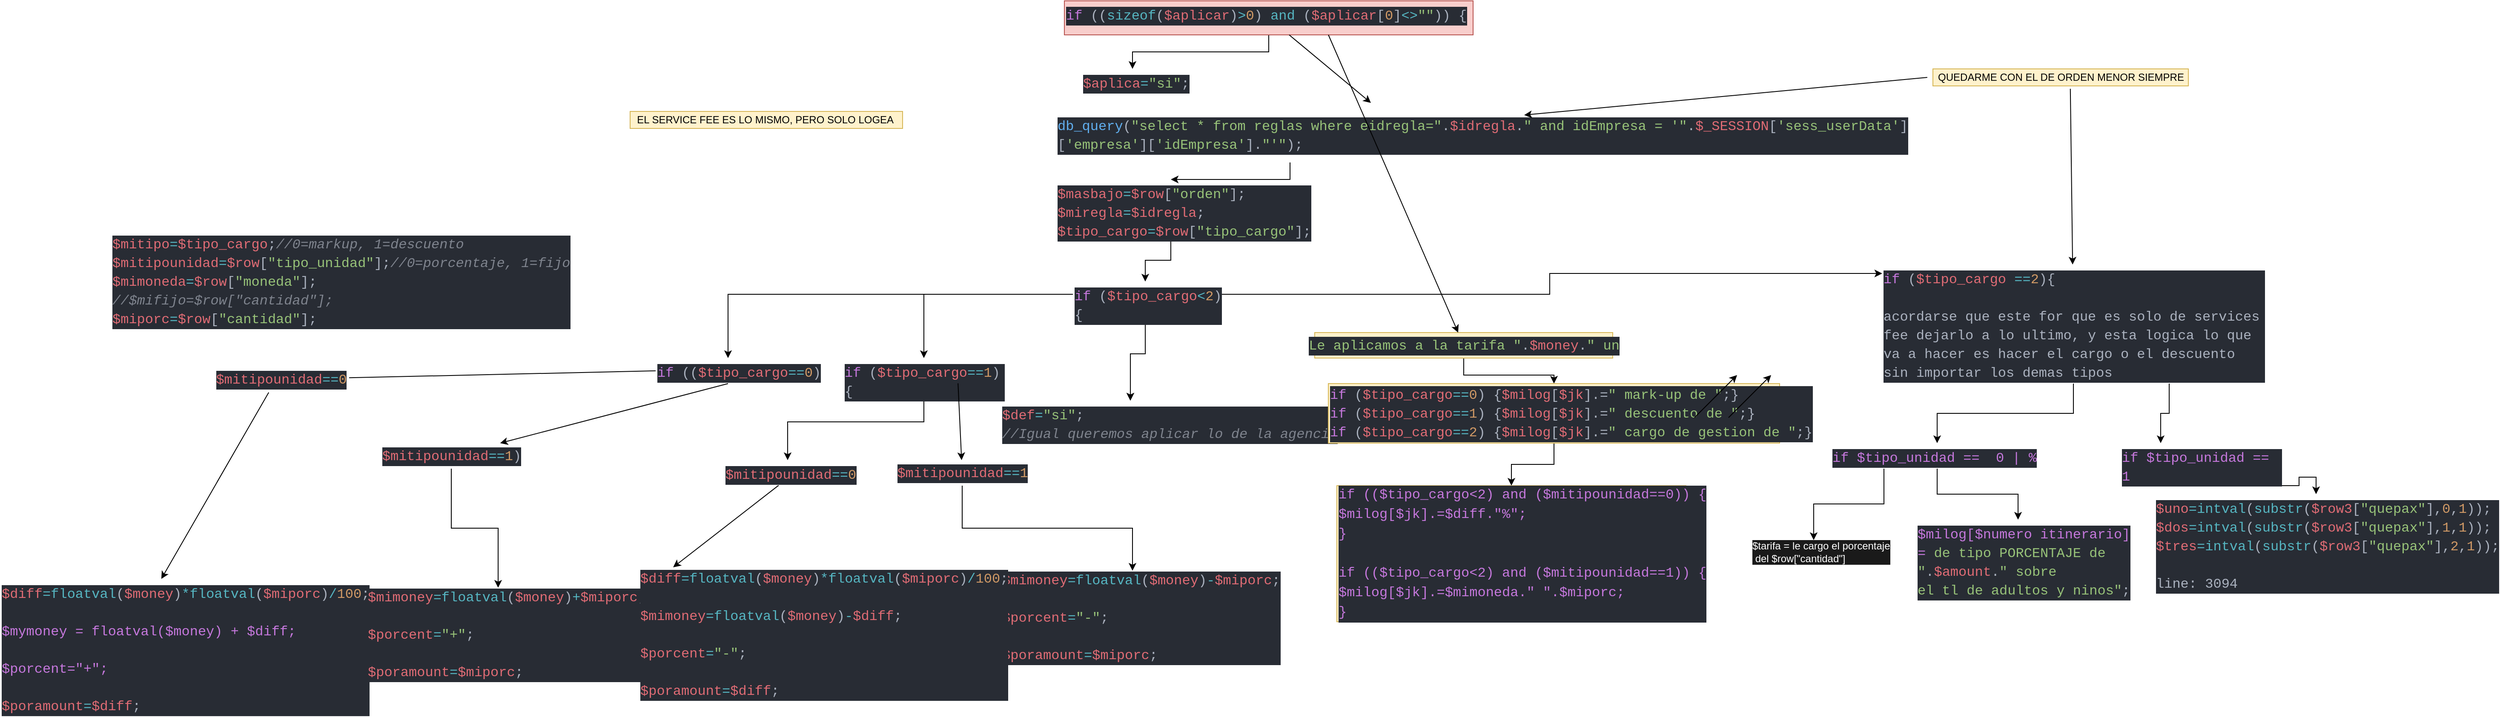 <mxfile version="13.1.8" type="github">
  <diagram id="TxC2RvV53c9lngaPghdg" name="Page-1">
    <mxGraphModel dx="2570" dy="1249" grid="1" gridSize="10" guides="1" tooltips="1" connect="1" arrows="1" fold="1" page="1" pageScale="1" pageWidth="827" pageHeight="1169" math="0" shadow="0">
      <root>
        <mxCell id="0" />
        <mxCell id="1" parent="0" />
        <mxCell id="1ylVQQ3sh8P-H1glT6XM-3" value="" style="edgeStyle=orthogonalEdgeStyle;rounded=0;orthogonalLoop=1;jettySize=auto;html=1;" parent="1" source="1ylVQQ3sh8P-H1glT6XM-1" target="1ylVQQ3sh8P-H1glT6XM-2" edge="1">
          <mxGeometry relative="1" as="geometry" />
        </mxCell>
        <mxCell id="1ylVQQ3sh8P-H1glT6XM-1" value="&lt;!--StartFragment--&gt;&lt;div style=&quot;color: rgb(171, 178, 191); background-color: rgb(40, 44, 52); font-family: Consolas, &amp;quot;Courier New&amp;quot;, monospace; font-weight: normal; font-size: 16px; line-height: 22px;&quot;&gt;&lt;div&gt;&lt;span style=&quot;color: #c678dd;&quot;&gt;if&lt;/span&gt;&lt;span style=&quot;color: #abb2bf;&quot;&gt;&amp;nbsp;((&lt;/span&gt;&lt;span style=&quot;color: #56b6c2;&quot;&gt;sizeof&lt;/span&gt;&lt;span style=&quot;color: #abb2bf;&quot;&gt;(&lt;/span&gt;&lt;span style=&quot;color: #e06c75;&quot;&gt;$aplicar&lt;/span&gt;&lt;span style=&quot;color: #abb2bf;&quot;&gt;)&lt;/span&gt;&lt;span style=&quot;color: #56b6c2;&quot;&gt;&amp;gt;&lt;/span&gt;&lt;span style=&quot;color: #d19a66;&quot;&gt;0&lt;/span&gt;&lt;span style=&quot;color: #abb2bf;&quot;&gt;)&amp;nbsp;&lt;/span&gt;&lt;span style=&quot;color: #56b6c2;&quot;&gt;and&lt;/span&gt;&lt;span style=&quot;color: #abb2bf;&quot;&gt;&amp;nbsp;(&lt;/span&gt;&lt;span style=&quot;color: #e06c75;&quot;&gt;$aplicar&lt;/span&gt;&lt;span style=&quot;color: #abb2bf;&quot;&gt;[&lt;/span&gt;&lt;span style=&quot;color: #d19a66;&quot;&gt;0&lt;/span&gt;&lt;span style=&quot;color: #abb2bf;&quot;&gt;]&lt;/span&gt;&lt;span style=&quot;color: #56b6c2;&quot;&gt;&amp;lt;&amp;gt;&lt;/span&gt;&lt;span style=&quot;color: #98c379;&quot;&gt;&quot;&quot;&lt;/span&gt;&lt;span style=&quot;color: #abb2bf;&quot;&gt;))&amp;nbsp;{&lt;/span&gt;&lt;/div&gt;&lt;/div&gt;&lt;!--EndFragment--&gt;" style="text;whiteSpace=wrap;html=1;fillColor=#f8cecc;strokeColor=#b85450;" parent="1" vertex="1">
          <mxGeometry x="120" y="180" width="480" height="40" as="geometry" />
        </mxCell>
        <mxCell id="1ylVQQ3sh8P-H1glT6XM-2" value="&lt;div style=&quot;color: rgb(171 , 178 , 191) ; background-color: rgb(40 , 44 , 52) ; font-family: &amp;#34;consolas&amp;#34; , &amp;#34;courier new&amp;#34; , monospace ; font-weight: normal ; font-size: 16px ; line-height: 22px&quot;&gt;&lt;div&gt;&lt;div style=&quot;color: rgb(171 , 178 , 191) ; background-color: rgb(40 , 44 , 52) ; font-family: &amp;#34;consolas&amp;#34; , &amp;#34;courier new&amp;#34; , monospace ; font-weight: normal ; font-size: 16px ; line-height: 22px&quot;&gt;&lt;div&gt;&lt;span style=&quot;color: #e06c75&quot;&gt;$aplica&lt;/span&gt;&lt;span style=&quot;color: #56b6c2&quot;&gt;=&lt;/span&gt;&lt;span style=&quot;color: #98c379&quot;&gt;&quot;si&quot;&lt;/span&gt;&lt;span style=&quot;color: #abb2bf&quot;&gt;;&lt;/span&gt;&lt;/div&gt;&lt;/div&gt;&lt;/div&gt;&lt;/div&gt;" style="text;whiteSpace=wrap;html=1;" parent="1" vertex="1">
          <mxGeometry x="140" y="260" width="120" height="40" as="geometry" />
        </mxCell>
        <mxCell id="1ylVQQ3sh8P-H1glT6XM-7" value="" style="edgeStyle=orthogonalEdgeStyle;rounded=0;orthogonalLoop=1;jettySize=auto;html=1;" parent="1" source="1ylVQQ3sh8P-H1glT6XM-4" target="1ylVQQ3sh8P-H1glT6XM-6" edge="1">
          <mxGeometry relative="1" as="geometry" />
        </mxCell>
        <mxCell id="1ylVQQ3sh8P-H1glT6XM-4" value="&lt;!--StartFragment--&gt;&lt;div style=&quot;color: rgb(171, 178, 191); background-color: rgb(40, 44, 52); font-family: Consolas, &amp;quot;Courier New&amp;quot;, monospace; font-weight: normal; font-size: 16px; line-height: 22px;&quot;&gt;&lt;div&gt;&lt;span style=&quot;color: #61afef;&quot;&gt;db_query&lt;/span&gt;&lt;span style=&quot;color: #abb2bf;&quot;&gt;(&lt;/span&gt;&lt;span style=&quot;color: #98c379;&quot;&gt;&quot;select&amp;nbsp;*&amp;nbsp;from&amp;nbsp;reglas&amp;nbsp;where&amp;nbsp;eidregla=&quot;&lt;/span&gt;&lt;span style=&quot;color: #abb2bf;&quot;&gt;.&lt;/span&gt;&lt;span style=&quot;color: #e06c75;&quot;&gt;$idregla&lt;/span&gt;&lt;span style=&quot;color: #abb2bf;&quot;&gt;.&lt;/span&gt;&lt;span style=&quot;color: #98c379;&quot;&gt;&quot;&amp;nbsp;and&amp;nbsp;idEmpresa&amp;nbsp;=&amp;nbsp;&#39;&quot;&lt;/span&gt;&lt;span style=&quot;color: #abb2bf;&quot;&gt;.&lt;/span&gt;&lt;span style=&quot;color: #e06c75;&quot;&gt;$_SESSION&lt;/span&gt;&lt;span style=&quot;color: #abb2bf;&quot;&gt;[&lt;/span&gt;&lt;span style=&quot;color: #98c379;&quot;&gt;&#39;sess_userData&#39;&lt;/span&gt;&lt;span style=&quot;color: #abb2bf;&quot;&gt;][&lt;/span&gt;&lt;span style=&quot;color: #98c379;&quot;&gt;&#39;empresa&#39;&lt;/span&gt;&lt;span style=&quot;color: #abb2bf;&quot;&gt;][&lt;/span&gt;&lt;span style=&quot;color: #98c379;&quot;&gt;&#39;idEmpresa&#39;&lt;/span&gt;&lt;span style=&quot;color: #abb2bf;&quot;&gt;]&lt;/span&gt;&lt;span style=&quot;color: #abb2bf;&quot;&gt;.&lt;/span&gt;&lt;span style=&quot;color: #98c379;&quot;&gt;&quot;&#39;&quot;&lt;/span&gt;&lt;span style=&quot;color: #abb2bf;&quot;&gt;);&lt;/span&gt;&lt;/div&gt;&lt;/div&gt;&lt;!--EndFragment--&gt;" style="text;whiteSpace=wrap;html=1;" parent="1" vertex="1">
          <mxGeometry x="110" y="310" width="550" height="60" as="geometry" />
        </mxCell>
        <mxCell id="1ylVQQ3sh8P-H1glT6XM-11" value="" style="edgeStyle=orthogonalEdgeStyle;rounded=0;orthogonalLoop=1;jettySize=auto;html=1;" parent="1" source="1ylVQQ3sh8P-H1glT6XM-6" target="1ylVQQ3sh8P-H1glT6XM-10" edge="1">
          <mxGeometry relative="1" as="geometry" />
        </mxCell>
        <mxCell id="1ylVQQ3sh8P-H1glT6XM-6" value="&lt;div style=&quot;color: rgb(171 , 178 , 191) ; background-color: rgb(40 , 44 , 52) ; font-family: &amp;#34;consolas&amp;#34; , &amp;#34;courier new&amp;#34; , monospace ; font-weight: normal ; font-size: 16px ; line-height: 22px&quot;&gt;&lt;div&gt;&lt;div style=&quot;color: rgb(171 , 178 , 191) ; background-color: rgb(40 , 44 , 52) ; font-family: &amp;#34;consolas&amp;#34; , &amp;#34;courier new&amp;#34; , monospace ; font-weight: normal ; font-size: 16px ; line-height: 22px&quot;&gt;&lt;div&gt;&lt;span style=&quot;color: #e06c75&quot;&gt;$masbajo&lt;/span&gt;&lt;span style=&quot;color: #56b6c2&quot;&gt;=&lt;/span&gt;&lt;span style=&quot;color: #e06c75&quot;&gt;$row&lt;/span&gt;&lt;span style=&quot;color: #abb2bf&quot;&gt;[&lt;/span&gt;&lt;span style=&quot;color: #98c379&quot;&gt;&quot;orden&quot;&lt;/span&gt;&lt;span style=&quot;color: #abb2bf&quot;&gt;];&lt;/span&gt;&lt;/div&gt;&lt;div&gt;&lt;span style=&quot;color: #abb2bf&quot;&gt;&lt;/span&gt;&lt;span style=&quot;color: #e06c75&quot;&gt;$miregla&lt;/span&gt;&lt;span style=&quot;color: #56b6c2&quot;&gt;=&lt;/span&gt;&lt;span style=&quot;color: #e06c75&quot;&gt;$idregla&lt;/span&gt;&lt;span style=&quot;color: #abb2bf&quot;&gt;;&lt;/span&gt;&lt;/div&gt;&lt;div&gt;&lt;div&gt;&lt;span style=&quot;color: #e06c75&quot;&gt;$tipo_cargo&lt;/span&gt;&lt;span style=&quot;color: #56b6c2&quot;&gt;=&lt;/span&gt;&lt;span style=&quot;color: #e06c75&quot;&gt;$row&lt;/span&gt;&lt;span style=&quot;color: #abb2bf&quot;&gt;[&lt;/span&gt;&lt;span style=&quot;color: #98c379&quot;&gt;&quot;tipo_cargo&quot;&lt;/span&gt;&lt;span style=&quot;color: #abb2bf&quot;&gt;];&lt;/span&gt;&lt;/div&gt;&lt;span style=&quot;color: #abb2bf&quot;&gt;&lt;/span&gt;&lt;/div&gt;&lt;/div&gt;&lt;/div&gt;&lt;/div&gt;" style="text;whiteSpace=wrap;html=1;" parent="1" vertex="1">
          <mxGeometry x="110" y="390" width="270" height="70" as="geometry" />
        </mxCell>
        <mxCell id="1ylVQQ3sh8P-H1glT6XM-13" value="" style="edgeStyle=orthogonalEdgeStyle;rounded=0;orthogonalLoop=1;jettySize=auto;html=1;" parent="1" source="1ylVQQ3sh8P-H1glT6XM-10" target="1ylVQQ3sh8P-H1glT6XM-12" edge="1">
          <mxGeometry relative="1" as="geometry" />
        </mxCell>
        <mxCell id="wRwia8m4Fj-E2qncx0wM-3" value="" style="edgeStyle=orthogonalEdgeStyle;rounded=0;orthogonalLoop=1;jettySize=auto;html=1;" parent="1" source="1ylVQQ3sh8P-H1glT6XM-10" target="1ylVQQ3sh8P-H1glT6XM-12" edge="1">
          <mxGeometry relative="1" as="geometry" />
        </mxCell>
        <mxCell id="wRwia8m4Fj-E2qncx0wM-5" value="" style="edgeStyle=orthogonalEdgeStyle;rounded=0;orthogonalLoop=1;jettySize=auto;html=1;" parent="1" source="1ylVQQ3sh8P-H1glT6XM-10" target="wRwia8m4Fj-E2qncx0wM-4" edge="1">
          <mxGeometry relative="1" as="geometry" />
        </mxCell>
        <mxCell id="wRwia8m4Fj-E2qncx0wM-7" value="" style="edgeStyle=orthogonalEdgeStyle;rounded=0;orthogonalLoop=1;jettySize=auto;html=1;" parent="1" source="1ylVQQ3sh8P-H1glT6XM-10" target="wRwia8m4Fj-E2qncx0wM-6" edge="1">
          <mxGeometry relative="1" as="geometry" />
        </mxCell>
        <mxCell id="nO0bLM9SPIQuTMpQvS7K-3" value="" style="edgeStyle=orthogonalEdgeStyle;rounded=0;orthogonalLoop=1;jettySize=auto;html=1;entryX=0.001;entryY=0.075;entryDx=0;entryDy=0;entryPerimeter=0;" parent="1" source="1ylVQQ3sh8P-H1glT6XM-10" target="nO0bLM9SPIQuTMpQvS7K-2" edge="1">
          <mxGeometry relative="1" as="geometry" />
        </mxCell>
        <mxCell id="1ylVQQ3sh8P-H1glT6XM-10" value="&lt;div style=&quot;color: rgb(171 , 178 , 191) ; background-color: rgb(40 , 44 , 52) ; font-family: &amp;#34;consolas&amp;#34; , &amp;#34;courier new&amp;#34; , monospace ; font-weight: normal ; font-size: 16px ; line-height: 22px&quot;&gt;&lt;div&gt;&lt;span style=&quot;color: #c678dd&quot;&gt;if&lt;/span&gt;&lt;span style=&quot;color: #abb2bf&quot;&gt;&amp;nbsp;(&lt;/span&gt;&lt;span style=&quot;color: #e06c75&quot;&gt;$tipo_cargo&lt;/span&gt;&lt;span style=&quot;color: #56b6c2&quot;&gt;&amp;lt;&lt;/span&gt;&lt;span style=&quot;color: #d19a66&quot;&gt;2&lt;/span&gt;&lt;span style=&quot;color: #abb2bf&quot;&gt;){&lt;/span&gt;&lt;/div&gt;&lt;/div&gt;" style="text;whiteSpace=wrap;html=1;" parent="1" vertex="1">
          <mxGeometry x="130" y="510" width="170" height="30" as="geometry" />
        </mxCell>
        <mxCell id="nO0bLM9SPIQuTMpQvS7K-9" value="" style="edgeStyle=orthogonalEdgeStyle;rounded=0;orthogonalLoop=1;jettySize=auto;html=1;" parent="1" source="nO0bLM9SPIQuTMpQvS7K-2" target="nO0bLM9SPIQuTMpQvS7K-8" edge="1">
          <mxGeometry relative="1" as="geometry" />
        </mxCell>
        <mxCell id="nO0bLM9SPIQuTMpQvS7K-13" style="edgeStyle=orthogonalEdgeStyle;rounded=0;orthogonalLoop=1;jettySize=auto;html=1;exitX=0.75;exitY=1;exitDx=0;exitDy=0;entryX=0.25;entryY=0;entryDx=0;entryDy=0;" parent="1" source="nO0bLM9SPIQuTMpQvS7K-2" target="nO0bLM9SPIQuTMpQvS7K-10" edge="1">
          <mxGeometry relative="1" as="geometry" />
        </mxCell>
        <mxCell id="nO0bLM9SPIQuTMpQvS7K-2" value="&lt;div style=&quot;background-color: rgb(40 , 44 , 52) ; font-family: &amp;#34;consolas&amp;#34; , &amp;#34;courier new&amp;#34; , monospace ; font-weight: normal ; font-size: 16px ; line-height: 22px&quot;&gt;&lt;div&gt;&lt;span style=&quot;color: rgb(198 , 120 , 221)&quot;&gt;if&lt;/span&gt;&lt;span style=&quot;color: rgb(171 , 178 , 191)&quot;&gt;&amp;nbsp;(&lt;/span&gt;&lt;span style=&quot;color: rgb(224 , 108 , 117)&quot;&gt;$tipo_cargo&lt;/span&gt;&lt;font color=&quot;#56b6c2&quot;&gt;&amp;nbsp;==&lt;/font&gt;&lt;span style=&quot;color: rgb(209 , 154 , 102)&quot;&gt;2&lt;/span&gt;&lt;span style=&quot;color: rgb(171 , 178 , 191)&quot;&gt;){&lt;/span&gt;&lt;/div&gt;&lt;div&gt;&lt;span style=&quot;color: rgb(171 , 178 , 191)&quot;&gt;&lt;br&gt;&lt;/span&gt;&lt;/div&gt;&lt;div&gt;&lt;span style=&quot;color: rgb(171 , 178 , 191)&quot;&gt;acordarse que este for que es solo de services fee dejarlo a lo ultimo, y esta logica lo que va a hacer es hacer el cargo o el descuento sin importar los demas tipos&lt;/span&gt;&lt;/div&gt;&lt;/div&gt;" style="text;whiteSpace=wrap;html=1;" parent="1" vertex="1">
          <mxGeometry x="1080" y="490" width="450" height="140" as="geometry" />
        </mxCell>
        <mxCell id="nO0bLM9SPIQuTMpQvS7K-15" value="" style="edgeStyle=orthogonalEdgeStyle;rounded=0;orthogonalLoop=1;jettySize=auto;html=1;" parent="1" source="nO0bLM9SPIQuTMpQvS7K-8" target="nO0bLM9SPIQuTMpQvS7K-14" edge="1">
          <mxGeometry relative="1" as="geometry" />
        </mxCell>
        <mxCell id="nO0bLM9SPIQuTMpQvS7K-17" style="edgeStyle=orthogonalEdgeStyle;rounded=0;orthogonalLoop=1;jettySize=auto;html=1;exitX=0.25;exitY=1;exitDx=0;exitDy=0;entryX=0.411;entryY=0.033;entryDx=0;entryDy=0;entryPerimeter=0;fontColor=#FFFFFF;" parent="1" source="nO0bLM9SPIQuTMpQvS7K-8" target="nO0bLM9SPIQuTMpQvS7K-16" edge="1">
          <mxGeometry relative="1" as="geometry" />
        </mxCell>
        <mxCell id="nO0bLM9SPIQuTMpQvS7K-8" value="&lt;div style=&quot;background-color: rgb(40 , 44 , 52) ; font-family: &amp;#34;consolas&amp;#34; , &amp;#34;courier new&amp;#34; , monospace ; font-weight: normal ; font-size: 16px ; line-height: 22px&quot;&gt;&lt;font color=&quot;#c678dd&quot;&gt;if $tipo_unidad ==&amp;nbsp; 0 | %&lt;/font&gt;&lt;/div&gt;" style="text;whiteSpace=wrap;html=1;" parent="1" vertex="1">
          <mxGeometry x="1020" y="700" width="250" height="30" as="geometry" />
        </mxCell>
        <mxCell id="nO0bLM9SPIQuTMpQvS7K-14" value="&lt;div style=&quot;background-color: rgb(40 , 44 , 52) ; font-family: &amp;#34;consolas&amp;#34; , &amp;#34;courier new&amp;#34; , monospace ; font-weight: normal ; font-size: 16px ; line-height: 22px&quot;&gt;&lt;font color=&quot;#c678dd&quot;&gt;$milog[$numero itinerario] =&amp;nbsp;&lt;/font&gt;&lt;span style=&quot;font-family: &amp;#34;consolas&amp;#34; , &amp;#34;courier new&amp;#34; , monospace ; color: rgb(152 , 195 , 121)&quot;&gt;de&amp;nbsp;tipo&amp;nbsp;PORCENTAJE&amp;nbsp;de&amp;nbsp;&lt;/span&gt;&lt;/div&gt;&lt;div style=&quot;background-color: rgb(40 , 44 , 52) ; font-family: &amp;#34;consolas&amp;#34; , &amp;#34;courier new&amp;#34; , monospace ; font-weight: normal ; font-size: 16px ; line-height: 22px&quot;&gt;&lt;span style=&quot;font-family: &amp;#34;consolas&amp;#34; , &amp;#34;courier new&amp;#34; , monospace ; color: rgb(152 , 195 , 121)&quot;&gt;&quot;&lt;/span&gt;&lt;span style=&quot;color: rgb(171 , 178 , 191) ; font-family: &amp;#34;consolas&amp;#34; , &amp;#34;courier new&amp;#34; , monospace&quot;&gt;.&lt;/span&gt;&lt;span style=&quot;font-family: &amp;#34;consolas&amp;#34; , &amp;#34;courier new&amp;#34; , monospace ; color: rgb(224 , 108 , 117)&quot;&gt;$amount&lt;/span&gt;&lt;span style=&quot;color: rgb(171 , 178 , 191) ; font-family: &amp;#34;consolas&amp;#34; , &amp;#34;courier new&amp;#34; , monospace&quot;&gt;.&lt;/span&gt;&lt;span style=&quot;font-family: &amp;#34;consolas&amp;#34; , &amp;#34;courier new&amp;#34; , monospace ; color: rgb(152 , 195 , 121)&quot;&gt;&quot;&amp;nbsp;sobre&amp;nbsp;&lt;/span&gt;&lt;/div&gt;&lt;div style=&quot;background-color: rgb(40 , 44 , 52) ; font-family: &amp;#34;consolas&amp;#34; , &amp;#34;courier new&amp;#34; , monospace ; font-weight: normal ; font-size: 16px ; line-height: 22px&quot;&gt;&lt;span style=&quot;font-family: &amp;#34;consolas&amp;#34; , &amp;#34;courier new&amp;#34; , monospace ; color: rgb(152 , 195 , 121)&quot;&gt;el&amp;nbsp;tl&amp;nbsp;de&amp;nbsp;adultos&amp;nbsp;y&amp;nbsp;ninos&quot;&lt;/span&gt;&lt;span style=&quot;color: rgb(171 , 178 , 191) ; font-family: &amp;#34;consolas&amp;#34; , &amp;#34;courier new&amp;#34; , monospace&quot;&gt;;&lt;/span&gt;&lt;/div&gt;" style="text;whiteSpace=wrap;html=1;" parent="1" vertex="1">
          <mxGeometry x="1120" y="790" width="240" height="80" as="geometry" />
        </mxCell>
        <mxCell id="opEgY--enB1-h1R6FWiN-11" value="" style="edgeStyle=orthogonalEdgeStyle;rounded=0;orthogonalLoop=1;jettySize=auto;html=1;" parent="1" source="wRwia8m4Fj-E2qncx0wM-6" target="opEgY--enB1-h1R6FWiN-10" edge="1">
          <mxGeometry relative="1" as="geometry" />
        </mxCell>
        <mxCell id="wRwia8m4Fj-E2qncx0wM-6" value="&lt;div style=&quot;background-color: rgb(40 , 44 , 52) ; font-family: &amp;#34;consolas&amp;#34; , &amp;#34;courier new&amp;#34; , monospace ; font-weight: normal ; font-size: 16px ; line-height: 22px&quot;&gt;&lt;div&gt;&lt;span style=&quot;color: rgb(198 , 120 , 221)&quot;&gt;if&lt;/span&gt;&lt;span style=&quot;color: rgb(171 , 178 , 191)&quot;&gt;&amp;nbsp;(&lt;/span&gt;&lt;span style=&quot;color: rgb(224 , 108 , 117)&quot;&gt;$tipo_cargo&lt;/span&gt;&lt;font color=&quot;#56b6c2&quot;&gt;==&lt;/font&gt;&lt;font color=&quot;#d19a66&quot;&gt;1&lt;/font&gt;&lt;span style=&quot;color: rgb(171 , 178 , 191)&quot;&gt;){&lt;/span&gt;&lt;/div&gt;&lt;/div&gt;" style="text;whiteSpace=wrap;html=1;" parent="1" vertex="1">
          <mxGeometry x="-140" y="600" width="190" height="30" as="geometry" />
        </mxCell>
        <mxCell id="opEgY--enB1-h1R6FWiN-10" value="&lt;div style=&quot;background-color: rgb(40 , 44 , 52) ; font-family: &amp;#34;consolas&amp;#34; , &amp;#34;courier new&amp;#34; , monospace ; font-weight: normal ; font-size: 16px ; line-height: 22px&quot;&gt;&lt;div style=&quot;color: rgb(171 , 178 , 191) ; font-family: &amp;#34;consolas&amp;#34; , &amp;#34;courier new&amp;#34; , monospace ; line-height: 22px&quot;&gt;&lt;span style=&quot;color: #e06c75&quot;&gt;$mitipounidad&lt;/span&gt;&lt;span style=&quot;color: #56b6c2&quot;&gt;==&lt;/span&gt;&lt;span style=&quot;color: #d19a66&quot;&gt;0&lt;/span&gt;&lt;/div&gt;&lt;/div&gt;" style="text;whiteSpace=wrap;html=1;" parent="1" vertex="1">
          <mxGeometry x="-280" y="720" width="150" height="30" as="geometry" />
        </mxCell>
        <mxCell id="wRwia8m4Fj-E2qncx0wM-4" value="&lt;div style=&quot;color: rgb(171 , 178 , 191) ; background-color: rgb(40 , 44 , 52) ; font-family: &amp;#34;consolas&amp;#34; , &amp;#34;courier new&amp;#34; , monospace ; font-weight: normal ; font-size: 16px ; line-height: 22px&quot;&gt;&lt;div style=&quot;font-family: &amp;#34;consolas&amp;#34; , &amp;#34;courier new&amp;#34; , monospace ; line-height: 22px&quot;&gt;&lt;span style=&quot;color: #c678dd&quot;&gt;if&lt;/span&gt;&amp;nbsp;((&lt;span style=&quot;color: #e06c75&quot;&gt;$tipo_cargo&lt;/span&gt;&lt;span style=&quot;color: #56b6c2&quot;&gt;==&lt;/span&gt;&lt;span style=&quot;color: #d19a66&quot;&gt;0&lt;/span&gt;)&lt;/div&gt;&lt;/div&gt;" style="text;whiteSpace=wrap;html=1;" parent="1" vertex="1">
          <mxGeometry x="-360" y="600" width="170" height="30" as="geometry" />
        </mxCell>
        <mxCell id="opEgY--enB1-h1R6FWiN-1" value="&lt;div style=&quot;background-color: rgb(40 , 44 , 52) ; font-family: &amp;#34;consolas&amp;#34; , &amp;#34;courier new&amp;#34; , monospace ; font-weight: normal ; font-size: 16px ; line-height: 22px&quot;&gt;&lt;div style=&quot;font-family: &amp;#34;consolas&amp;#34; , &amp;#34;courier new&amp;#34; , monospace ; line-height: 22px&quot;&gt;&lt;div style=&quot;color: rgb(171 , 178 , 191) ; font-family: &amp;#34;consolas&amp;#34; , &amp;#34;courier new&amp;#34; , monospace ; line-height: 22px&quot;&gt;&lt;span style=&quot;color: #e06c75&quot;&gt;$diff&lt;/span&gt;&lt;span style=&quot;color: #56b6c2&quot;&gt;=floatval&lt;/span&gt;(&lt;span style=&quot;color: #e06c75&quot;&gt;$money&lt;/span&gt;)&lt;span style=&quot;color: #56b6c2&quot;&gt;*floatval&lt;/span&gt;(&lt;span style=&quot;color: #e06c75&quot;&gt;$miporc&lt;/span&gt;)&lt;span style=&quot;color: #56b6c2&quot;&gt;/&lt;/span&gt;&lt;span style=&quot;color: #d19a66&quot;&gt;100&lt;/span&gt;;&lt;/div&gt;&lt;div style=&quot;color: rgb(171 , 178 , 191) ; font-family: &amp;#34;consolas&amp;#34; , &amp;#34;courier new&amp;#34; , monospace ; line-height: 22px&quot;&gt;&lt;br&gt;&lt;/div&gt;&lt;/div&gt;&lt;div style=&quot;font-family: &amp;#34;consolas&amp;#34; , &amp;#34;courier new&amp;#34; , monospace ; line-height: 22px&quot;&gt;&lt;font color=&quot;#c678dd&quot;&gt;$mymoney = floatval($money) + $diff;&lt;/font&gt;&lt;/div&gt;&lt;div style=&quot;font-family: &amp;#34;consolas&amp;#34; , &amp;#34;courier new&amp;#34; , monospace ; line-height: 22px&quot;&gt;&lt;font color=&quot;#c678dd&quot;&gt;&lt;br&gt;&lt;/font&gt;&lt;/div&gt;&lt;div style=&quot;font-family: &amp;#34;consolas&amp;#34; , &amp;#34;courier new&amp;#34; , monospace ; line-height: 22px&quot;&gt;&lt;font color=&quot;#c678dd&quot;&gt;$porcent=&quot;+&quot;;&lt;/font&gt;&lt;/div&gt;&lt;div style=&quot;font-family: &amp;#34;consolas&amp;#34; , &amp;#34;courier new&amp;#34; , monospace ; line-height: 22px&quot;&gt;&lt;font color=&quot;#c678dd&quot;&gt;&lt;br&gt;&lt;/font&gt;&lt;/div&gt;&lt;div style=&quot;font-family: &amp;#34;consolas&amp;#34; , &amp;#34;courier new&amp;#34; , monospace ; line-height: 22px&quot;&gt;&lt;div style=&quot;color: rgb(171 , 178 , 191) ; font-family: &amp;#34;consolas&amp;#34; , &amp;#34;courier new&amp;#34; , monospace ; line-height: 22px&quot;&gt;&lt;span style=&quot;color: #e06c75&quot;&gt;$poramount&lt;/span&gt;&lt;span style=&quot;color: #56b6c2&quot;&gt;=&lt;/span&gt;&lt;span style=&quot;color: #e06c75&quot;&gt;$diff&lt;/span&gt;;&lt;/div&gt;&lt;/div&gt;&lt;/div&gt;" style="text;whiteSpace=wrap;html=1;" parent="1" vertex="1">
          <mxGeometry x="-1130" y="860" width="450" height="30" as="geometry" />
        </mxCell>
        <mxCell id="1ylVQQ3sh8P-H1glT6XM-12" value="&lt;div style=&quot;color: rgb(171 , 178 , 191) ; background-color: rgb(40 , 44 , 52) ; font-family: &amp;#34;consolas&amp;#34; , &amp;#34;courier new&amp;#34; , monospace ; font-weight: normal ; font-size: 16px ; line-height: 22px&quot;&gt;&lt;div style=&quot;color: rgb(171 , 178 , 191) ; background-color: rgb(40 , 44 , 52) ; font-family: &amp;#34;consolas&amp;#34; , &amp;#34;courier new&amp;#34; , monospace ; font-weight: normal ; font-size: 16px ; line-height: 22px&quot;&gt;&lt;div style=&quot;font-family: &amp;#34;consolas&amp;#34; , &amp;#34;courier new&amp;#34; , monospace ; line-height: 22px&quot;&gt;&lt;span style=&quot;color: #e06c75&quot;&gt;$def&lt;/span&gt;&lt;span style=&quot;color: #56b6c2&quot;&gt;=&lt;/span&gt;&lt;span style=&quot;color: #98c379&quot;&gt;&quot;si&quot;&lt;/span&gt;;&lt;/div&gt;&lt;div style=&quot;font-family: &amp;#34;consolas&amp;#34; , &amp;#34;courier new&amp;#34; , monospace ; line-height: 22px&quot;&gt;&lt;span style=&quot;color: #7f848e ; font-style: italic&quot;&gt;//Igual&amp;nbsp;queremos&amp;nbsp;aplicar&amp;nbsp;lo&amp;nbsp;de&amp;nbsp;la&amp;nbsp;agencia&lt;/span&gt;&lt;/div&gt;&lt;/div&gt;&lt;/div&gt;" style="text;whiteSpace=wrap;html=1;" parent="1" vertex="1">
          <mxGeometry x="45" y="650" width="305" height="100" as="geometry" />
        </mxCell>
        <mxCell id="1ylVQQ3sh8P-H1glT6XM-5" value="" style="endArrow=classic;html=1;" parent="1" source="1ylVQQ3sh8P-H1glT6XM-1" edge="1">
          <mxGeometry width="50" height="50" relative="1" as="geometry">
            <mxPoint x="390" y="340" as="sourcePoint" />
            <mxPoint x="480" y="300" as="targetPoint" />
          </mxGeometry>
        </mxCell>
        <mxCell id="1ylVQQ3sh8P-H1glT6XM-17" value="" style="edgeStyle=orthogonalEdgeStyle;rounded=0;orthogonalLoop=1;jettySize=auto;html=1;" parent="1" source="1ylVQQ3sh8P-H1glT6XM-14" target="1ylVQQ3sh8P-H1glT6XM-16" edge="1">
          <mxGeometry relative="1" as="geometry" />
        </mxCell>
        <mxCell id="1ylVQQ3sh8P-H1glT6XM-14" value="&lt;div style=&quot;color: rgb(171 , 178 , 191) ; background-color: rgb(40 , 44 , 52) ; font-family: &amp;#34;consolas&amp;#34; , &amp;#34;courier new&amp;#34; , monospace ; font-weight: normal ; font-size: 16px ; line-height: 22px&quot;&gt;&lt;div&gt;&lt;span style=&quot;color: #98c379&quot;&gt;Le&amp;nbsp;aplicamos&amp;nbsp;a&amp;nbsp;la&amp;nbsp;tarifa&amp;nbsp;&quot;&lt;/span&gt;&lt;span style=&quot;color: #abb2bf&quot;&gt;.&lt;/span&gt;&lt;span style=&quot;color: #e06c75&quot;&gt;$money&lt;/span&gt;&lt;span style=&quot;color: #abb2bf&quot;&gt;.&lt;/span&gt;&lt;span style=&quot;color: #98c379&quot;&gt;&quot;&amp;nbsp;un &lt;br&gt;&lt;/span&gt;&lt;/div&gt;&lt;/div&gt;" style="text;html=1;align=center;verticalAlign=middle;resizable=0;points=[];autosize=1;fillColor=#fff2cc;strokeColor=#d6b656;" parent="1" vertex="1">
          <mxGeometry x="414" y="570" width="350" height="30" as="geometry" />
        </mxCell>
        <mxCell id="wRwia8m4Fj-E2qncx0wM-2" value="" style="edgeStyle=orthogonalEdgeStyle;rounded=0;orthogonalLoop=1;jettySize=auto;html=1;" parent="1" source="1ylVQQ3sh8P-H1glT6XM-16" target="wRwia8m4Fj-E2qncx0wM-1" edge="1">
          <mxGeometry relative="1" as="geometry" />
        </mxCell>
        <mxCell id="1ylVQQ3sh8P-H1glT6XM-16" value="&lt;div style=&quot;color: rgb(171 , 178 , 191) ; background-color: rgb(40 , 44 , 52) ; font-family: &amp;#34;consolas&amp;#34; , &amp;#34;courier new&amp;#34; , monospace ; font-weight: normal ; font-size: 16px ; line-height: 22px&quot; align=&quot;left&quot;&gt;&lt;div&gt;&lt;span style=&quot;color: #c678dd&quot;&gt;if&lt;/span&gt;&lt;span style=&quot;color: #abb2bf&quot;&gt;&amp;nbsp;(&lt;/span&gt;&lt;span style=&quot;color: #e06c75&quot;&gt;$tipo_cargo&lt;/span&gt;&lt;span style=&quot;color: #56b6c2&quot;&gt;==&lt;/span&gt;&lt;span style=&quot;color: #d19a66&quot;&gt;0&lt;/span&gt;&lt;span style=&quot;color: #abb2bf&quot;&gt;)&amp;nbsp;{&lt;/span&gt;&lt;span style=&quot;color: #e06c75&quot;&gt;$milog&lt;/span&gt;&lt;span style=&quot;color: #abb2bf&quot;&gt;[&lt;/span&gt;&lt;span style=&quot;color: #e06c75&quot;&gt;$jk&lt;/span&gt;&lt;span style=&quot;color: #abb2bf&quot;&gt;]&lt;/span&gt;&lt;span style=&quot;color: #abb2bf&quot;&gt;.=&lt;/span&gt;&lt;span style=&quot;color: #98c379&quot;&gt;&quot;&amp;nbsp;mark-up&amp;nbsp;de&amp;nbsp;&quot;&lt;/span&gt;&lt;span style=&quot;color: #abb2bf&quot;&gt;;}&lt;/span&gt;&lt;/div&gt;&lt;div&gt;&lt;span style=&quot;color: #abb2bf&quot;&gt;&lt;/span&gt;&lt;span style=&quot;color: #abb2bf&quot;&gt;&lt;/span&gt;&lt;span style=&quot;color: #c678dd&quot;&gt;if&lt;/span&gt;&lt;span style=&quot;color: #abb2bf&quot;&gt;&amp;nbsp;(&lt;/span&gt;&lt;span style=&quot;color: #e06c75&quot;&gt;$tipo_cargo&lt;/span&gt;&lt;span style=&quot;color: #56b6c2&quot;&gt;==&lt;/span&gt;&lt;span style=&quot;color: #d19a66&quot;&gt;1&lt;/span&gt;&lt;span style=&quot;color: #abb2bf&quot;&gt;)&amp;nbsp;{&lt;/span&gt;&lt;span style=&quot;color: #e06c75&quot;&gt;$milog&lt;/span&gt;&lt;span style=&quot;color: #abb2bf&quot;&gt;[&lt;/span&gt;&lt;span style=&quot;color: #e06c75&quot;&gt;$jk&lt;/span&gt;&lt;span style=&quot;color: #abb2bf&quot;&gt;]&lt;/span&gt;&lt;span style=&quot;color: #abb2bf&quot;&gt;.=&lt;/span&gt;&lt;span style=&quot;color: #98c379&quot;&gt;&quot;&amp;nbsp;descuento&amp;nbsp;de&amp;nbsp;&quot;&lt;/span&gt;&lt;span style=&quot;color: #abb2bf&quot;&gt;;}&lt;/span&gt;&lt;/div&gt;&lt;div&gt;&lt;span style=&quot;color: #abb2bf&quot;&gt;&lt;/span&gt;&lt;span style=&quot;color: #abb2bf&quot;&gt;&lt;/span&gt;&lt;span style=&quot;color: #c678dd&quot;&gt;if&lt;/span&gt;&lt;span style=&quot;color: #abb2bf&quot;&gt;&amp;nbsp;(&lt;/span&gt;&lt;span style=&quot;color: #e06c75&quot;&gt;$tipo_cargo&lt;/span&gt;&lt;span style=&quot;color: #56b6c2&quot;&gt;==&lt;/span&gt;&lt;span style=&quot;color: #d19a66&quot;&gt;2&lt;/span&gt;&lt;span style=&quot;color: #abb2bf&quot;&gt;)&amp;nbsp;{&lt;/span&gt;&lt;span style=&quot;color: #e06c75&quot;&gt;$milog&lt;/span&gt;&lt;span style=&quot;color: #abb2bf&quot;&gt;[&lt;/span&gt;&lt;span style=&quot;color: #e06c75&quot;&gt;$jk&lt;/span&gt;&lt;span style=&quot;color: #abb2bf&quot;&gt;]&lt;/span&gt;&lt;span style=&quot;color: #abb2bf&quot;&gt;.=&lt;/span&gt;&lt;span style=&quot;color: #98c379&quot;&gt;&quot;&amp;nbsp;cargo&amp;nbsp;de&amp;nbsp;gestion&amp;nbsp;de&amp;nbsp;&quot;&lt;/span&gt;&lt;span style=&quot;color: #abb2bf&quot;&gt;;}&lt;/span&gt;&lt;/div&gt;&lt;/div&gt;" style="text;html=1;align=left;verticalAlign=middle;resizable=0;points=[];autosize=1;fillColor=#fff2cc;strokeColor=#d6b656;" parent="1" vertex="1">
          <mxGeometry x="430" y="630" width="530" height="70" as="geometry" />
        </mxCell>
        <mxCell id="wRwia8m4Fj-E2qncx0wM-1" value="&lt;div style=&quot;background-color: rgb(40 , 44 , 52) ; line-height: 22px&quot; align=&quot;left&quot;&gt;&lt;div&gt;&lt;font color=&quot;#c678dd&quot; face=&quot;consolas, courier new, monospace&quot;&gt;&lt;span style=&quot;font-size: 16px&quot;&gt;if (($tipo_cargo&amp;lt;2) and ($mitipounidad==0)) {&lt;/span&gt;&lt;/font&gt;&lt;/div&gt;&lt;div&gt;&lt;font color=&quot;#c678dd&quot; face=&quot;consolas, courier new, monospace&quot;&gt;&lt;span style=&quot;font-size: 16px&quot;&gt;&lt;span&gt; &lt;/span&gt;$milog[$jk].=$diff.&quot;%&quot;;&lt;/span&gt;&lt;/font&gt;&lt;/div&gt;&lt;div&gt;&lt;font color=&quot;#c678dd&quot; face=&quot;consolas, courier new, monospace&quot;&gt;&lt;span style=&quot;font-size: 16px&quot;&gt;}&lt;/span&gt;&lt;/font&gt;&lt;/div&gt;&lt;div&gt;&lt;font color=&quot;#c678dd&quot; face=&quot;consolas, courier new, monospace&quot;&gt;&lt;span style=&quot;font-size: 16px&quot;&gt;&lt;br&gt;&lt;/span&gt;&lt;/font&gt;&lt;/div&gt;&lt;div&gt;&lt;font color=&quot;#c678dd&quot; face=&quot;consolas, courier new, monospace&quot;&gt;&lt;span style=&quot;font-size: 16px&quot;&gt;if (($tipo_cargo&amp;lt;2) and ($mitipounidad==1)) {&lt;/span&gt;&lt;/font&gt;&lt;/div&gt;&lt;div&gt;&lt;font color=&quot;#c678dd&quot; face=&quot;consolas, courier new, monospace&quot;&gt;&lt;span style=&quot;font-size: 16px&quot;&gt;&lt;span&gt; &lt;/span&gt;$milog[$jk].=$mimoneda.&quot; &quot;.$miporc;&lt;/span&gt;&lt;/font&gt;&lt;/div&gt;&lt;div&gt;&lt;font color=&quot;#c678dd&quot; face=&quot;consolas, courier new, monospace&quot;&gt;&lt;span style=&quot;font-size: 16px&quot;&gt;}&lt;/span&gt;&lt;/font&gt;&lt;/div&gt;&lt;/div&gt;" style="text;html=1;align=left;verticalAlign=middle;resizable=0;points=[];autosize=1;fillColor=#fff2cc;strokeColor=#d6b656;" parent="1" vertex="1">
          <mxGeometry x="440" y="750" width="410" height="160" as="geometry" />
        </mxCell>
        <mxCell id="1ylVQQ3sh8P-H1glT6XM-15" value="" style="endArrow=classic;html=1;exitX=0.646;exitY=1;exitDx=0;exitDy=0;exitPerimeter=0;" parent="1" source="1ylVQQ3sh8P-H1glT6XM-1" target="1ylVQQ3sh8P-H1glT6XM-14" edge="1">
          <mxGeometry width="50" height="50" relative="1" as="geometry">
            <mxPoint x="390" y="490" as="sourcePoint" />
            <mxPoint x="440" y="440" as="targetPoint" />
          </mxGeometry>
        </mxCell>
        <mxCell id="opEgY--enB1-h1R6FWiN-3" value="&lt;div style=&quot;color: rgb(171 , 178 , 191) ; background-color: rgb(40 , 44 , 52) ; font-family: &amp;#34;consolas&amp;#34; , &amp;#34;courier new&amp;#34; , monospace ; font-size: 16px ; line-height: 22px&quot;&gt;&lt;span style=&quot;color: #e06c75&quot;&gt;$mitipounidad&lt;/span&gt;&lt;span style=&quot;color: #56b6c2&quot;&gt;==&lt;/span&gt;&lt;span style=&quot;color: #d19a66&quot;&gt;0&lt;/span&gt;&lt;/div&gt;" style="text;html=1;align=center;verticalAlign=middle;resizable=0;points=[];autosize=1;" parent="1" vertex="1">
          <mxGeometry x="-880" y="610" width="160" height="30" as="geometry" />
        </mxCell>
        <mxCell id="opEgY--enB1-h1R6FWiN-6" value="" style="edgeStyle=orthogonalEdgeStyle;rounded=0;orthogonalLoop=1;jettySize=auto;html=1;" parent="1" source="opEgY--enB1-h1R6FWiN-4" target="opEgY--enB1-h1R6FWiN-5" edge="1">
          <mxGeometry relative="1" as="geometry" />
        </mxCell>
        <mxCell id="opEgY--enB1-h1R6FWiN-4" value="&lt;div style=&quot;color: rgb(171 , 178 , 191) ; background-color: rgb(40 , 44 , 52) ; font-family: &amp;#34;consolas&amp;#34; , &amp;#34;courier new&amp;#34; , monospace ; font-size: 16px ; line-height: 22px&quot;&gt;&lt;span style=&quot;color: #e06c75&quot;&gt;$mitipounidad&lt;/span&gt;&lt;span style=&quot;color: #56b6c2&quot;&gt;==&lt;/span&gt;&lt;span style=&quot;color: #d19a66&quot;&gt;1&lt;/span&gt;)&lt;/div&gt;" style="text;html=1;align=center;verticalAlign=middle;resizable=0;points=[];autosize=1;" parent="1" vertex="1">
          <mxGeometry x="-680" y="700" width="160" height="30" as="geometry" />
        </mxCell>
        <mxCell id="opEgY--enB1-h1R6FWiN-5" value="&lt;div style=&quot;color: rgb(171 , 178 , 191) ; background-color: rgb(40 , 44 , 52) ; font-family: &amp;quot;consolas&amp;quot; , &amp;quot;courier new&amp;quot; , monospace ; font-size: 16px ; line-height: 22px&quot;&gt;&lt;div style=&quot;font-family: &amp;quot;consolas&amp;quot; , &amp;quot;courier new&amp;quot; , monospace ; line-height: 22px&quot;&gt;&lt;span style=&quot;color: #e06c75&quot;&gt;$mimoney&lt;/span&gt;&lt;span style=&quot;color: #56b6c2&quot;&gt;=floatval&lt;/span&gt;(&lt;span style=&quot;color: #e06c75&quot;&gt;$money&lt;/span&gt;)&lt;span style=&quot;color: #56b6c2&quot;&gt;+&lt;/span&gt;&lt;span style=&quot;color: #e06c75&quot;&gt;$miporc&lt;/span&gt;;&lt;/div&gt;&lt;div style=&quot;font-family: &amp;quot;consolas&amp;quot; , &amp;quot;courier new&amp;quot; , monospace ; line-height: 22px&quot;&gt;&lt;span style=&quot;color: rgb(224 , 108 , 117)&quot;&gt;&lt;br&gt;&lt;/span&gt;&lt;/div&gt;&lt;div style=&quot;font-family: &amp;quot;consolas&amp;quot; , &amp;quot;courier new&amp;quot; , monospace ; line-height: 22px&quot;&gt;&lt;span style=&quot;color: rgb(224 , 108 , 117)&quot;&gt;$porcent&lt;/span&gt;&lt;span style=&quot;color: rgb(86 , 182 , 194)&quot;&gt;=&lt;/span&gt;&lt;span style=&quot;color: rgb(152 , 195 , 121)&quot;&gt;&quot;+&quot;&lt;/span&gt;;&lt;/div&gt;&lt;div style=&quot;font-family: &amp;quot;consolas&amp;quot; , &amp;quot;courier new&amp;quot; , monospace ; line-height: 22px&quot;&gt;&lt;span style=&quot;color: rgb(224 , 108 , 117)&quot;&gt;&lt;br&gt;&lt;/span&gt;&lt;/div&gt;&lt;div style=&quot;font-family: &amp;quot;consolas&amp;quot; , &amp;quot;courier new&amp;quot; , monospace ; line-height: 22px&quot;&gt;&lt;span style=&quot;color: rgb(224 , 108 , 117)&quot;&gt;$poramount&lt;/span&gt;&lt;span style=&quot;color: rgb(86 , 182 , 194)&quot;&gt;=&lt;/span&gt;&lt;span style=&quot;color: rgb(224 , 108 , 117)&quot;&gt;$miporc&lt;/span&gt;;&lt;/div&gt;&lt;/div&gt;" style="text;html=1;align=left;verticalAlign=middle;resizable=0;points=[];autosize=1;" parent="1" vertex="1">
          <mxGeometry x="-700" y="870" width="310" height="110" as="geometry" />
        </mxCell>
        <mxCell id="opEgY--enB1-h1R6FWiN-9" value="" style="endArrow=classic;html=1;exitX=0.5;exitY=1;exitDx=0;exitDy=0;" parent="1" source="wRwia8m4Fj-E2qncx0wM-4" target="opEgY--enB1-h1R6FWiN-4" edge="1">
          <mxGeometry width="50" height="50" relative="1" as="geometry">
            <mxPoint x="-410" y="830" as="sourcePoint" />
            <mxPoint x="-360" y="780" as="targetPoint" />
          </mxGeometry>
        </mxCell>
        <mxCell id="opEgY--enB1-h1R6FWiN-19" value="" style="edgeStyle=orthogonalEdgeStyle;rounded=0;orthogonalLoop=1;jettySize=auto;html=1;" parent="1" source="opEgY--enB1-h1R6FWiN-12" target="opEgY--enB1-h1R6FWiN-18" edge="1">
          <mxGeometry relative="1" as="geometry" />
        </mxCell>
        <mxCell id="opEgY--enB1-h1R6FWiN-12" value="&lt;div style=&quot;background-color: rgb(40 , 44 , 52) ; font-family: &amp;#34;consolas&amp;#34; , &amp;#34;courier new&amp;#34; , monospace ; font-size: 16px ; line-height: 22px&quot;&gt;&lt;span style=&quot;color: rgb(224 , 108 , 117)&quot;&gt;$mitipounidad&lt;/span&gt;&lt;span style=&quot;color: rgb(86 , 182 , 194)&quot;&gt;==&lt;/span&gt;&lt;font color=&quot;#d19a66&quot;&gt;1&lt;/font&gt;&lt;/div&gt;" style="text;html=1;align=center;verticalAlign=middle;resizable=0;points=[];autosize=1;" parent="1" vertex="1">
          <mxGeometry x="-80" y="720" width="160" height="30" as="geometry" />
        </mxCell>
        <mxCell id="opEgY--enB1-h1R6FWiN-18" value="&lt;div style=&quot;background-color: rgb(40 , 44 , 52) ; font-family: &amp;quot;consolas&amp;quot; , &amp;quot;courier new&amp;quot; , monospace ; font-size: 16px ; line-height: 22px&quot;&gt;&lt;div style=&quot;color: rgb(171 , 178 , 191) ; font-family: &amp;quot;consolas&amp;quot; , &amp;quot;courier new&amp;quot; , monospace ; line-height: 22px&quot;&gt;&lt;span style=&quot;color: #e06c75&quot;&gt;$mimoney&lt;/span&gt;&lt;span style=&quot;color: #56b6c2&quot;&gt;=floatval&lt;/span&gt;(&lt;span style=&quot;color: #e06c75&quot;&gt;$money&lt;/span&gt;)&lt;span style=&quot;color: #56b6c2&quot;&gt;-&lt;/span&gt;&lt;span style=&quot;color: #e06c75&quot;&gt;$miporc&lt;/span&gt;;&lt;/div&gt;&lt;div style=&quot;color: rgb(171 , 178 , 191) ; font-family: &amp;quot;consolas&amp;quot; , &amp;quot;courier new&amp;quot; , monospace ; line-height: 22px&quot;&gt;&lt;span style=&quot;color: #e06c75&quot;&gt;&lt;br&gt;&lt;/span&gt;&lt;/div&gt;&lt;div style=&quot;color: rgb(171 , 178 , 191) ; font-family: &amp;quot;consolas&amp;quot; , &amp;quot;courier new&amp;quot; , monospace ; line-height: 22px&quot;&gt;&lt;span style=&quot;color: #e06c75&quot;&gt;$porcent&lt;/span&gt;&lt;span style=&quot;color: #56b6c2&quot;&gt;=&lt;/span&gt;&lt;span style=&quot;color: #98c379&quot;&gt;&quot;-&quot;&lt;/span&gt;;&lt;/div&gt;&lt;div style=&quot;color: rgb(171 , 178 , 191) ; font-family: &amp;quot;consolas&amp;quot; , &amp;quot;courier new&amp;quot; , monospace ; line-height: 22px&quot;&gt;&lt;span style=&quot;color: #e06c75&quot;&gt;&lt;br&gt;&lt;/span&gt;&lt;/div&gt;&lt;div style=&quot;color: rgb(171 , 178 , 191) ; font-family: &amp;quot;consolas&amp;quot; , &amp;quot;courier new&amp;quot; , monospace ; line-height: 22px&quot;&gt;&lt;span style=&quot;color: #e06c75&quot;&gt;$poramount&lt;/span&gt;&lt;span style=&quot;color: #56b6c2&quot;&gt;=&lt;/span&gt;&lt;span style=&quot;color: #e06c75&quot;&gt;$miporc&lt;/span&gt;;&lt;/div&gt;&lt;/div&gt;" style="text;html=1;align=left;verticalAlign=middle;resizable=0;points=[];autosize=1;" parent="1" vertex="1">
          <mxGeometry x="45" y="850" width="310" height="110" as="geometry" />
        </mxCell>
        <mxCell id="opEgY--enB1-h1R6FWiN-13" value="" style="endArrow=classic;html=1;exitX=0.711;exitY=0.989;exitDx=0;exitDy=0;exitPerimeter=0;" parent="1" source="wRwia8m4Fj-E2qncx0wM-6" target="opEgY--enB1-h1R6FWiN-12" edge="1">
          <mxGeometry width="50" height="50" relative="1" as="geometry">
            <mxPoint x="20" y="830" as="sourcePoint" />
            <mxPoint x="70" y="780" as="targetPoint" />
          </mxGeometry>
        </mxCell>
        <mxCell id="opEgY--enB1-h1R6FWiN-14" value="&lt;div style=&quot;color: rgb(171 , 178 , 191) ; background-color: rgb(40 , 44 , 52) ; font-family: &amp;#34;consolas&amp;#34; , &amp;#34;courier new&amp;#34; , monospace ; font-size: 16px ; line-height: 22px&quot;&gt;&lt;div style=&quot;font-family: &amp;#34;consolas&amp;#34; , &amp;#34;courier new&amp;#34; , monospace ; line-height: 22px&quot;&gt;&lt;span style=&quot;color: #e06c75&quot;&gt;$diff&lt;/span&gt;&lt;span style=&quot;color: #56b6c2&quot;&gt;=floatval&lt;/span&gt;(&lt;span style=&quot;color: #e06c75&quot;&gt;$money&lt;/span&gt;)&lt;span style=&quot;color: #56b6c2&quot;&gt;*floatval&lt;/span&gt;(&lt;span style=&quot;color: #e06c75&quot;&gt;$miporc&lt;/span&gt;)&lt;span style=&quot;color: #56b6c2&quot;&gt;/&lt;/span&gt;&lt;span style=&quot;color: #d19a66&quot;&gt;100&lt;/span&gt;;&lt;/div&gt;&lt;/div&gt;&lt;div style=&quot;color: rgb(171 , 178 , 191) ; background-color: rgb(40 , 44 , 52) ; font-family: &amp;#34;consolas&amp;#34; , &amp;#34;courier new&amp;#34; , monospace ; font-size: 16px ; line-height: 22px&quot;&gt;&lt;span style=&quot;color: #e06c75&quot;&gt;&lt;br&gt;&lt;/span&gt;&lt;/div&gt;&lt;div style=&quot;color: rgb(171 , 178 , 191) ; background-color: rgb(40 , 44 , 52) ; font-family: &amp;#34;consolas&amp;#34; , &amp;#34;courier new&amp;#34; , monospace ; font-size: 16px ; line-height: 22px&quot;&gt;&lt;span style=&quot;color: #e06c75&quot;&gt;$mimoney&lt;/span&gt;&lt;span style=&quot;color: #56b6c2&quot;&gt;=floatval&lt;/span&gt;(&lt;span style=&quot;color: #e06c75&quot;&gt;$money&lt;/span&gt;)&lt;span style=&quot;color: #56b6c2&quot;&gt;-&lt;/span&gt;&lt;span style=&quot;color: #e06c75&quot;&gt;$diff&lt;/span&gt;;&lt;/div&gt;&lt;div style=&quot;color: rgb(171 , 178 , 191) ; background-color: rgb(40 , 44 , 52) ; font-family: &amp;#34;consolas&amp;#34; , &amp;#34;courier new&amp;#34; , monospace ; font-size: 16px ; line-height: 22px&quot;&gt;&lt;span style=&quot;color: #e06c75&quot;&gt;&lt;br&gt;&lt;/span&gt;&lt;/div&gt;&lt;div style=&quot;color: rgb(171 , 178 , 191) ; background-color: rgb(40 , 44 , 52) ; font-family: &amp;#34;consolas&amp;#34; , &amp;#34;courier new&amp;#34; , monospace ; font-size: 16px ; line-height: 22px&quot;&gt;&lt;span style=&quot;color: #e06c75&quot;&gt;$porcent&lt;/span&gt;&lt;span style=&quot;color: #56b6c2&quot;&gt;=&lt;/span&gt;&lt;span style=&quot;color: #98c379&quot;&gt;&quot;-&quot;&lt;/span&gt;;&lt;/div&gt;&lt;div style=&quot;color: rgb(171 , 178 , 191) ; background-color: rgb(40 , 44 , 52) ; font-family: &amp;#34;consolas&amp;#34; , &amp;#34;courier new&amp;#34; , monospace ; font-size: 16px ; line-height: 22px&quot;&gt;&lt;span style=&quot;color: #e06c75&quot;&gt;&lt;br&gt;&lt;/span&gt;&lt;/div&gt;&lt;div style=&quot;color: rgb(171 , 178 , 191) ; background-color: rgb(40 , 44 , 52) ; font-family: &amp;#34;consolas&amp;#34; , &amp;#34;courier new&amp;#34; , monospace ; font-size: 16px ; line-height: 22px&quot;&gt;&lt;span style=&quot;color: #e06c75&quot;&gt;$poramount&lt;/span&gt;&lt;span style=&quot;color: #56b6c2&quot;&gt;=&lt;/span&gt;&lt;span style=&quot;color: #e06c75&quot;&gt;$diff&lt;/span&gt;;&lt;/div&gt;" style="text;html=1;align=left;verticalAlign=middle;resizable=0;points=[];autosize=1;" parent="1" vertex="1">
          <mxGeometry x="-380" y="850" width="410" height="150" as="geometry" />
        </mxCell>
        <mxCell id="opEgY--enB1-h1R6FWiN-15" value="" style="endArrow=classic;html=1;exitX=0.429;exitY=0.989;exitDx=0;exitDy=0;exitPerimeter=0;entryX=0.099;entryY=-0.027;entryDx=0;entryDy=0;entryPerimeter=0;" parent="1" source="opEgY--enB1-h1R6FWiN-10" target="opEgY--enB1-h1R6FWiN-14" edge="1">
          <mxGeometry width="50" height="50" relative="1" as="geometry">
            <mxPoint x="-10" y="830" as="sourcePoint" />
            <mxPoint x="40" y="780" as="targetPoint" />
          </mxGeometry>
        </mxCell>
        <mxCell id="opEgY--enB1-h1R6FWiN-16" value="" style="endArrow=none;html=1;entryX=0;entryY=0.5;entryDx=0;entryDy=0;" parent="1" source="opEgY--enB1-h1R6FWiN-3" target="wRwia8m4Fj-E2qncx0wM-4" edge="1">
          <mxGeometry width="50" height="50" relative="1" as="geometry">
            <mxPoint x="-520" y="830" as="sourcePoint" />
            <mxPoint x="-470" y="780" as="targetPoint" />
          </mxGeometry>
        </mxCell>
        <mxCell id="opEgY--enB1-h1R6FWiN-17" value="" style="endArrow=classic;html=1;exitX=0.41;exitY=1.011;exitDx=0;exitDy=0;exitPerimeter=0;entryX=0.421;entryY=-0.011;entryDx=0;entryDy=0;entryPerimeter=0;" parent="1" source="opEgY--enB1-h1R6FWiN-3" target="opEgY--enB1-h1R6FWiN-1" edge="1">
          <mxGeometry width="50" height="50" relative="1" as="geometry">
            <mxPoint x="-520" y="830" as="sourcePoint" />
            <mxPoint x="-470" y="780" as="targetPoint" />
          </mxGeometry>
        </mxCell>
        <mxCell id="opEgY--enB1-h1R6FWiN-20" value="&lt;div style=&quot;line-height: 22px&quot;&gt;&lt;div style=&quot;color: rgb(171 , 178 , 191) ; background-color: rgb(40 , 44 , 52) ; font-family: &amp;#34;consolas&amp;#34; , &amp;#34;courier new&amp;#34; , monospace ; font-size: 16px ; line-height: 22px&quot;&gt;&lt;div&gt;&lt;span style=&quot;color: #e06c75&quot;&gt;$mitipo&lt;/span&gt;&lt;span style=&quot;color: #56b6c2&quot;&gt;=&lt;/span&gt;&lt;span style=&quot;color: #e06c75&quot;&gt;$tipo_cargo&lt;/span&gt;;&lt;span style=&quot;color: #7f848e ; font-style: italic&quot;&gt;//0=markup,&amp;nbsp;1=descuento&lt;/span&gt;&lt;/div&gt;&lt;div&gt;&lt;span style=&quot;color: #e06c75&quot;&gt;$mitipounidad&lt;/span&gt;&lt;span style=&quot;color: #56b6c2&quot;&gt;=&lt;/span&gt;&lt;span style=&quot;color: #e06c75&quot;&gt;$row&lt;/span&gt;[&lt;span style=&quot;color: #98c379&quot;&gt;&quot;tipo_unidad&quot;&lt;/span&gt;];&lt;span style=&quot;color: #7f848e ; font-style: italic&quot;&gt;//0=porcentaje,&amp;nbsp;1=fijo&lt;/span&gt;&lt;/div&gt;&lt;div&gt;&lt;span style=&quot;color: #e06c75&quot;&gt;$mimoneda&lt;/span&gt;&lt;span style=&quot;color: #56b6c2&quot;&gt;=&lt;/span&gt;&lt;span style=&quot;color: #e06c75&quot;&gt;$row&lt;/span&gt;[&lt;span style=&quot;color: #98c379&quot;&gt;&quot;moneda&quot;&lt;/span&gt;];&lt;/div&gt;&lt;div&gt;&lt;span style=&quot;color: #7f848e ; font-style: italic&quot;&gt;//$mifijo=$row[&quot;cantidad&quot;];&lt;/span&gt;&lt;/div&gt;&lt;div&gt;&lt;span style=&quot;color: #e06c75&quot;&gt;$miporc&lt;/span&gt;&lt;span style=&quot;color: #56b6c2&quot;&gt;=&lt;/span&gt;&lt;span style=&quot;color: #e06c75&quot;&gt;$row&lt;/span&gt;[&lt;span style=&quot;color: #98c379&quot;&gt;&quot;cantidad&quot;&lt;/span&gt;];&lt;/div&gt;&lt;/div&gt;&lt;/div&gt;" style="text;html=1;align=left;verticalAlign=middle;resizable=0;points=[];autosize=1;" parent="1" vertex="1">
          <mxGeometry x="-1000" y="455" width="510" height="110" as="geometry" />
        </mxCell>
        <mxCell id="opEgY--enB1-h1R6FWiN-21" value="EL SERVICE FEE ES LO MISMO, PERO SOLO LOGEA&amp;nbsp;" style="text;html=1;align=center;verticalAlign=middle;resizable=0;points=[];autosize=1;fillColor=#fff2cc;strokeColor=#d6b656;" parent="1" vertex="1">
          <mxGeometry x="-390" y="310" width="320" height="20" as="geometry" />
        </mxCell>
        <mxCell id="nO0bLM9SPIQuTMpQvS7K-1" value="" style="endArrow=classic;html=1;" parent="1" edge="1">
          <mxGeometry width="50" height="50" relative="1" as="geometry">
            <mxPoint x="860" y="670" as="sourcePoint" />
            <mxPoint x="910" y="620" as="targetPoint" />
          </mxGeometry>
        </mxCell>
        <mxCell id="nO0bLM9SPIQuTMpQvS7K-5" value="QUEDARME CON EL DE ORDEN MENOR SIEMPRE" style="text;html=1;align=center;verticalAlign=middle;resizable=0;points=[];autosize=1;fillColor=#fff2cc;strokeColor=#d6b656;" parent="1" vertex="1">
          <mxGeometry x="1140" y="260" width="300" height="20" as="geometry" />
        </mxCell>
        <mxCell id="nO0bLM9SPIQuTMpQvS7K-6" value="" style="endArrow=classic;html=1;exitX=0.538;exitY=1.167;exitDx=0;exitDy=0;exitPerimeter=0;" parent="1" source="nO0bLM9SPIQuTMpQvS7K-5" target="nO0bLM9SPIQuTMpQvS7K-2" edge="1">
          <mxGeometry width="50" height="50" relative="1" as="geometry">
            <mxPoint x="620" y="670" as="sourcePoint" />
            <mxPoint x="670" y="620" as="targetPoint" />
          </mxGeometry>
        </mxCell>
        <mxCell id="nO0bLM9SPIQuTMpQvS7K-7" value="" style="endArrow=classic;html=1;exitX=-0.022;exitY=0.5;exitDx=0;exitDy=0;exitPerimeter=0;" parent="1" source="nO0bLM9SPIQuTMpQvS7K-5" target="1ylVQQ3sh8P-H1glT6XM-4" edge="1">
          <mxGeometry width="50" height="50" relative="1" as="geometry">
            <mxPoint x="620" y="670" as="sourcePoint" />
            <mxPoint x="670" y="620" as="targetPoint" />
          </mxGeometry>
        </mxCell>
        <mxCell id="nO0bLM9SPIQuTMpQvS7K-19" value="" style="edgeStyle=orthogonalEdgeStyle;rounded=0;orthogonalLoop=1;jettySize=auto;html=1;fontColor=#FFFFFF;" parent="1" source="nO0bLM9SPIQuTMpQvS7K-10" target="nO0bLM9SPIQuTMpQvS7K-18" edge="1">
          <mxGeometry relative="1" as="geometry" />
        </mxCell>
        <mxCell id="nO0bLM9SPIQuTMpQvS7K-10" value="&lt;div style=&quot;background-color: rgb(40 , 44 , 52) ; font-family: &amp;#34;consolas&amp;#34; , &amp;#34;courier new&amp;#34; , monospace ; font-weight: normal ; font-size: 16px ; line-height: 22px&quot;&gt;&lt;font color=&quot;#c678dd&quot;&gt;if $tipo_unidad ==&amp;nbsp; 1&lt;/font&gt;&lt;/div&gt;" style="text;whiteSpace=wrap;html=1;" parent="1" vertex="1">
          <mxGeometry x="1360" y="700" width="190" height="30" as="geometry" />
        </mxCell>
        <mxCell id="nO0bLM9SPIQuTMpQvS7K-18" value="&lt;div style=&quot;background-color: rgb(40 , 44 , 52) ; font-family: &amp;#34;consolas&amp;#34; , &amp;#34;courier new&amp;#34; , monospace ; font-weight: normal ; font-size: 16px ; line-height: 22px&quot;&gt;&lt;div style=&quot;color: rgb(171 , 178 , 191) ; font-family: &amp;#34;consolas&amp;#34; , &amp;#34;courier new&amp;#34; , monospace ; line-height: 22px&quot;&gt;&lt;div&gt;&lt;span style=&quot;color: #e06c75&quot;&gt;$uno&lt;/span&gt;&lt;span style=&quot;color: #56b6c2&quot;&gt;=intval&lt;/span&gt;(&lt;span style=&quot;color: #56b6c2&quot;&gt;substr&lt;/span&gt;(&lt;span style=&quot;color: #e06c75&quot;&gt;$row3&lt;/span&gt;[&lt;span style=&quot;color: #98c379&quot;&gt;&quot;quepax&quot;&lt;/span&gt;],&lt;span style=&quot;color: #d19a66&quot;&gt;0&lt;/span&gt;,&lt;span style=&quot;color: #d19a66&quot;&gt;1&lt;/span&gt;));&lt;/div&gt;&lt;div&gt;&lt;span style=&quot;color: #e06c75&quot;&gt;$dos&lt;/span&gt;&lt;span style=&quot;color: #56b6c2&quot;&gt;=intval&lt;/span&gt;(&lt;span style=&quot;color: #56b6c2&quot;&gt;substr&lt;/span&gt;(&lt;span style=&quot;color: #e06c75&quot;&gt;$row3&lt;/span&gt;[&lt;span style=&quot;color: #98c379&quot;&gt;&quot;quepax&quot;&lt;/span&gt;],&lt;span style=&quot;color: #d19a66&quot;&gt;1&lt;/span&gt;,&lt;span style=&quot;color: #d19a66&quot;&gt;1&lt;/span&gt;));&lt;/div&gt;&lt;div&gt;&lt;span style=&quot;color: #e06c75&quot;&gt;$tres&lt;/span&gt;&lt;span style=&quot;color: #56b6c2&quot;&gt;=intval&lt;/span&gt;(&lt;span style=&quot;color: #56b6c2&quot;&gt;substr&lt;/span&gt;(&lt;span style=&quot;color: #e06c75&quot;&gt;$row3&lt;/span&gt;[&lt;span style=&quot;color: #98c379&quot;&gt;&quot;quepax&quot;&lt;/span&gt;],&lt;span style=&quot;color: #d19a66&quot;&gt;2&lt;/span&gt;,&lt;span style=&quot;color: #d19a66&quot;&gt;1&lt;/span&gt;));&lt;/div&gt;&lt;div&gt;&lt;br&gt;&lt;/div&gt;&lt;div&gt;line: 3094&lt;/div&gt;&lt;/div&gt;&lt;/div&gt;" style="text;whiteSpace=wrap;html=1;" parent="1" vertex="1">
          <mxGeometry x="1400" y="760" width="380" height="70" as="geometry" />
        </mxCell>
        <mxCell id="nO0bLM9SPIQuTMpQvS7K-11" value="" style="endArrow=classic;html=1;" parent="1" edge="1">
          <mxGeometry width="50" height="50" relative="1" as="geometry">
            <mxPoint x="900" y="670" as="sourcePoint" />
            <mxPoint x="950" y="620" as="targetPoint" />
          </mxGeometry>
        </mxCell>
        <mxCell id="nO0bLM9SPIQuTMpQvS7K-16" value="&lt;span style=&quot;&quot;&gt;$tarifa = le cargo el porcentaje&lt;br&gt;&amp;nbsp;del $row[&quot;cantidad&quot;]&lt;/span&gt;" style="text;html=1;align=left;verticalAlign=middle;resizable=0;points=[];autosize=1;labelBackgroundColor=#1A1A1A;fontColor=#FFFFFF;" parent="1" vertex="1">
          <mxGeometry x="926" y="813" width="180" height="30" as="geometry" />
        </mxCell>
      </root>
    </mxGraphModel>
  </diagram>
</mxfile>
